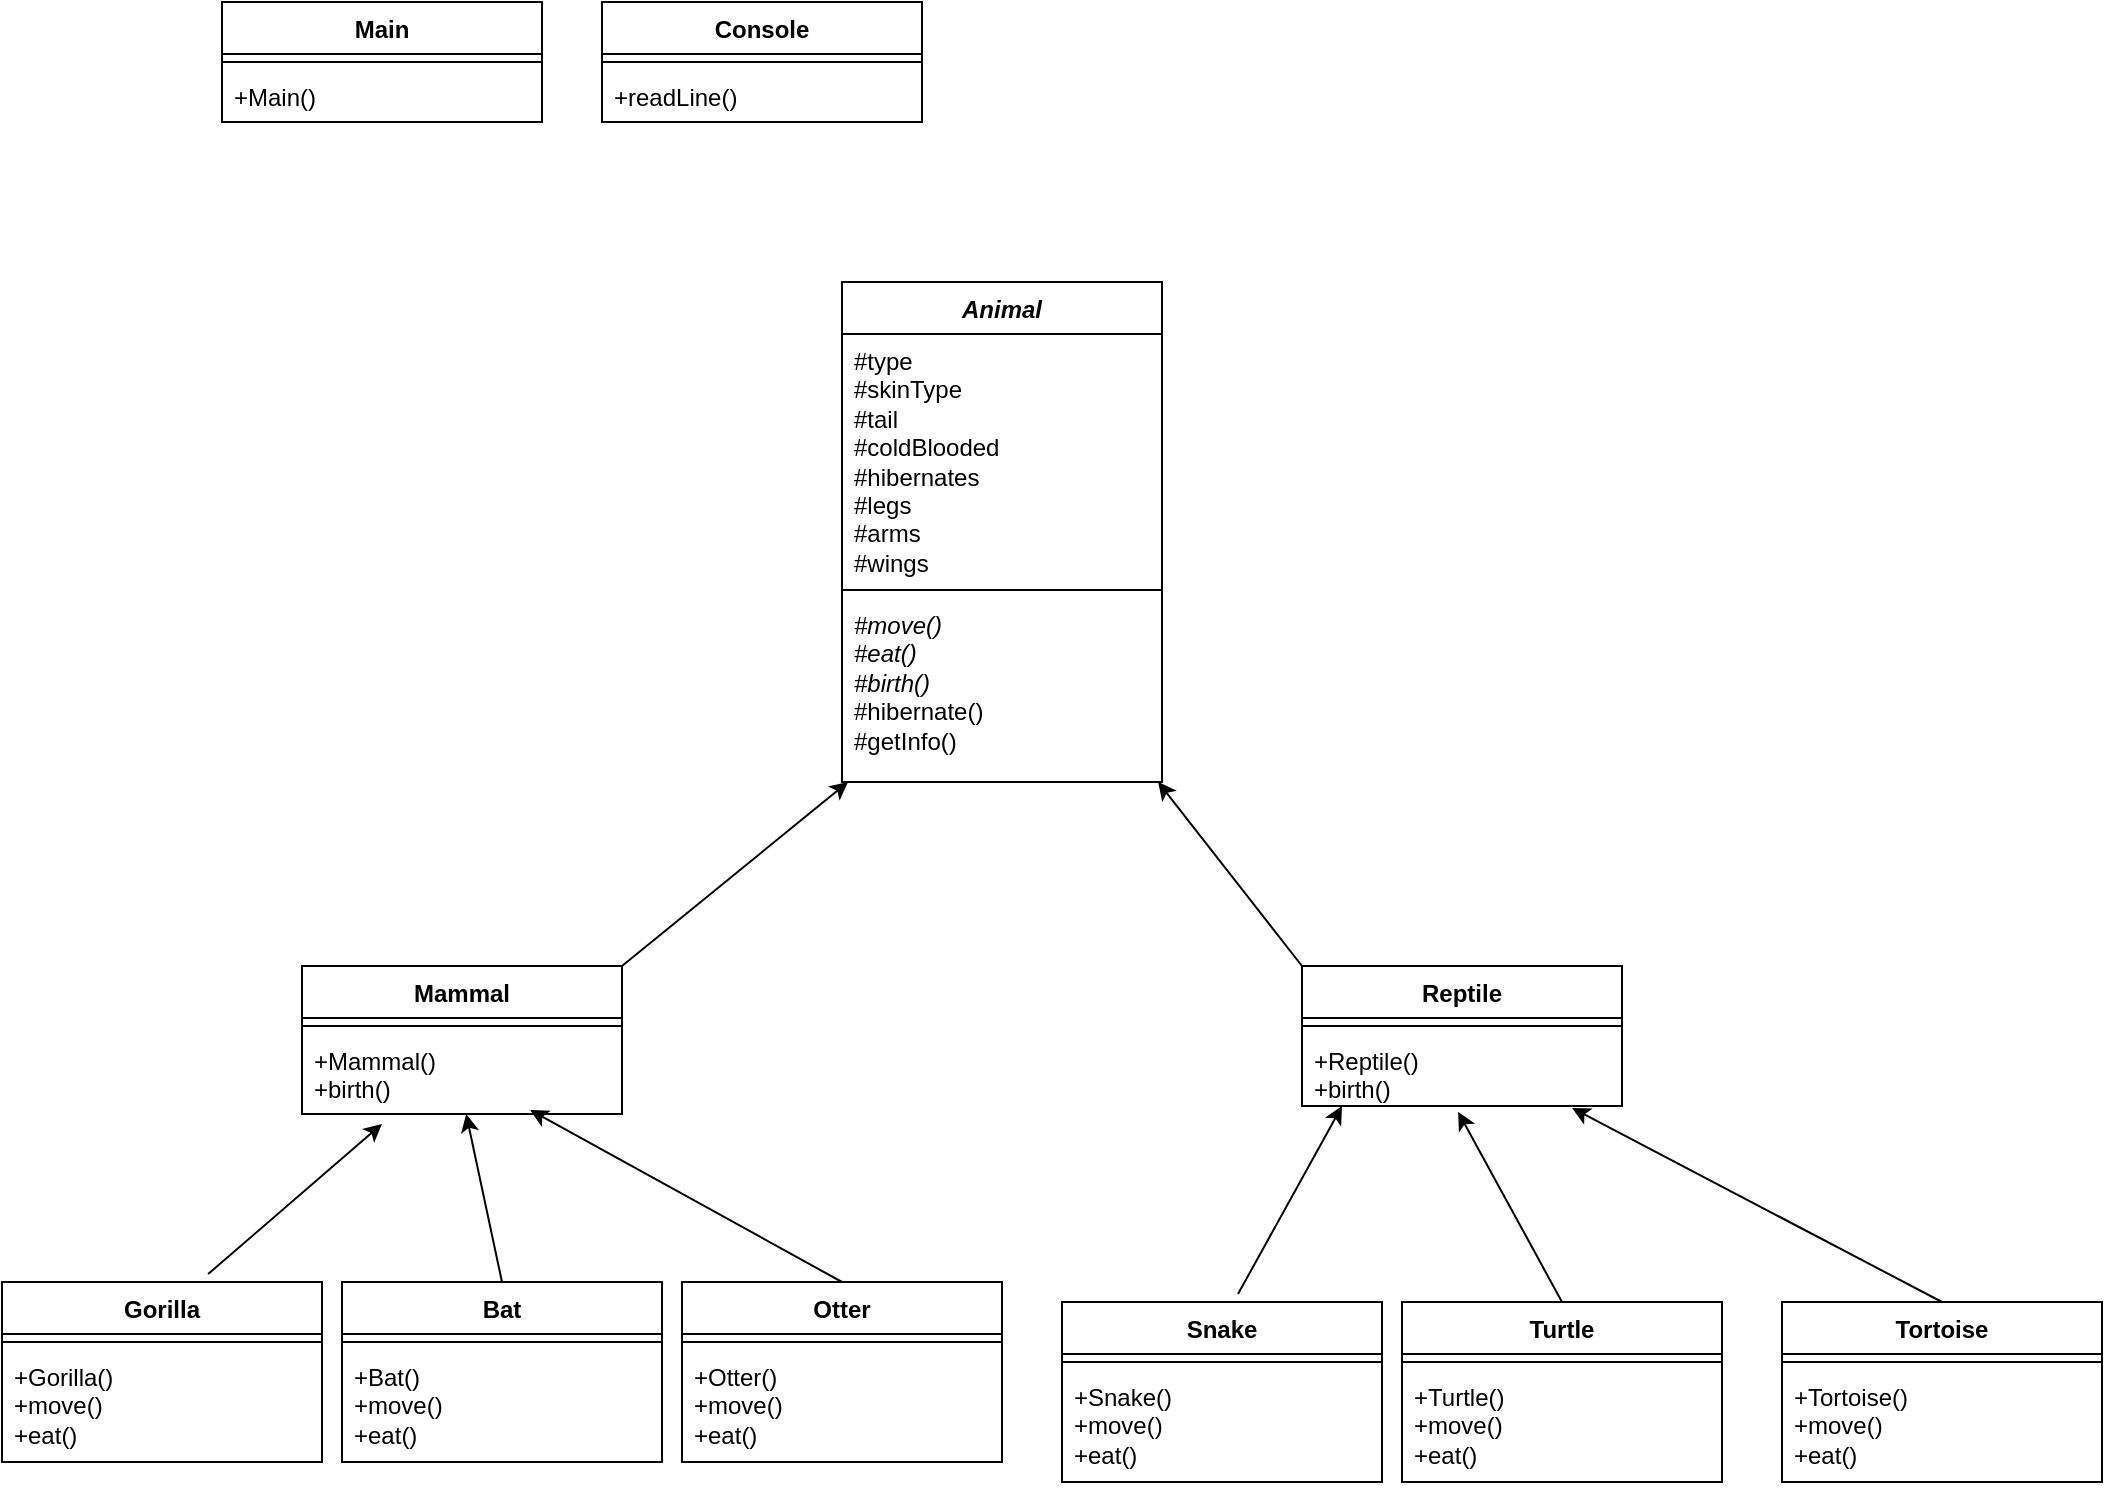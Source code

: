 <mxfile version="26.0.13">
  <diagram name="Page-1" id="Ed-_CJ8u8MagFQpiUTUI">
    <mxGraphModel dx="2261" dy="772" grid="1" gridSize="10" guides="1" tooltips="1" connect="1" arrows="1" fold="1" page="1" pageScale="1" pageWidth="827" pageHeight="1169" math="0" shadow="0">
      <root>
        <mxCell id="0" />
        <mxCell id="1" parent="0" />
        <mxCell id="VAol3gRicBpju-uUSyw3-1" value="Main" style="swimlane;fontStyle=1;align=center;verticalAlign=top;childLayout=stackLayout;horizontal=1;startSize=26;horizontalStack=0;resizeParent=1;resizeParentMax=0;resizeLast=0;collapsible=1;marginBottom=0;whiteSpace=wrap;html=1;" parent="1" vertex="1">
          <mxGeometry x="50" y="60" width="160" height="60" as="geometry" />
        </mxCell>
        <mxCell id="VAol3gRicBpju-uUSyw3-3" value="" style="line;strokeWidth=1;fillColor=none;align=left;verticalAlign=middle;spacingTop=-1;spacingLeft=3;spacingRight=3;rotatable=0;labelPosition=right;points=[];portConstraint=eastwest;strokeColor=inherit;" parent="VAol3gRicBpju-uUSyw3-1" vertex="1">
          <mxGeometry y="26" width="160" height="8" as="geometry" />
        </mxCell>
        <mxCell id="VAol3gRicBpju-uUSyw3-4" value="+Main()" style="text;strokeColor=none;fillColor=none;align=left;verticalAlign=top;spacingLeft=4;spacingRight=4;overflow=hidden;rotatable=0;points=[[0,0.5],[1,0.5]];portConstraint=eastwest;whiteSpace=wrap;html=1;" parent="VAol3gRicBpju-uUSyw3-1" vertex="1">
          <mxGeometry y="34" width="160" height="26" as="geometry" />
        </mxCell>
        <mxCell id="VAol3gRicBpju-uUSyw3-9" value="&lt;i style=&quot;&quot;&gt;Animal&lt;/i&gt;" style="swimlane;fontStyle=1;align=center;verticalAlign=top;childLayout=stackLayout;horizontal=1;startSize=26;horizontalStack=0;resizeParent=1;resizeParentMax=0;resizeLast=0;collapsible=1;marginBottom=0;whiteSpace=wrap;html=1;" parent="1" vertex="1">
          <mxGeometry x="360" y="200" width="160" height="250" as="geometry" />
        </mxCell>
        <mxCell id="VAol3gRicBpju-uUSyw3-10" value="#type&lt;div&gt;#skinType&lt;/div&gt;&lt;div&gt;#tail&lt;/div&gt;&lt;div&gt;#coldBlooded&lt;/div&gt;&lt;div&gt;#hibernates&lt;/div&gt;&lt;div&gt;#legs&lt;/div&gt;&lt;div&gt;#arms&lt;/div&gt;&lt;div&gt;#wings&lt;/div&gt;" style="text;strokeColor=none;fillColor=none;align=left;verticalAlign=top;spacingLeft=4;spacingRight=4;overflow=hidden;rotatable=0;points=[[0,0.5],[1,0.5]];portConstraint=eastwest;whiteSpace=wrap;html=1;" parent="VAol3gRicBpju-uUSyw3-9" vertex="1">
          <mxGeometry y="26" width="160" height="124" as="geometry" />
        </mxCell>
        <mxCell id="VAol3gRicBpju-uUSyw3-11" value="" style="line;strokeWidth=1;fillColor=none;align=left;verticalAlign=middle;spacingTop=-1;spacingLeft=3;spacingRight=3;rotatable=0;labelPosition=right;points=[];portConstraint=eastwest;strokeColor=inherit;" parent="VAol3gRicBpju-uUSyw3-9" vertex="1">
          <mxGeometry y="150" width="160" height="8" as="geometry" />
        </mxCell>
        <mxCell id="VAol3gRicBpju-uUSyw3-12" value="&lt;i&gt;#move()&lt;/i&gt;&lt;div&gt;&lt;i&gt;#eat()&lt;/i&gt;&lt;/div&gt;&lt;div&gt;&lt;i&gt;#birth()&lt;/i&gt;&lt;/div&gt;&lt;div&gt;#hibernate()&lt;/div&gt;&lt;div&gt;#getInfo()&lt;/div&gt;" style="text;strokeColor=none;fillColor=none;align=left;verticalAlign=top;spacingLeft=4;spacingRight=4;overflow=hidden;rotatable=0;points=[[0,0.5],[1,0.5]];portConstraint=eastwest;whiteSpace=wrap;html=1;" parent="VAol3gRicBpju-uUSyw3-9" vertex="1">
          <mxGeometry y="158" width="160" height="92" as="geometry" />
        </mxCell>
        <mxCell id="VAol3gRicBpju-uUSyw3-13" value="Mammal" style="swimlane;fontStyle=1;align=center;verticalAlign=top;childLayout=stackLayout;horizontal=1;startSize=26;horizontalStack=0;resizeParent=1;resizeParentMax=0;resizeLast=0;collapsible=1;marginBottom=0;whiteSpace=wrap;html=1;" parent="1" vertex="1">
          <mxGeometry x="90" y="542" width="160" height="74" as="geometry" />
        </mxCell>
        <mxCell id="VAol3gRicBpju-uUSyw3-15" value="" style="line;strokeWidth=1;fillColor=none;align=left;verticalAlign=middle;spacingTop=-1;spacingLeft=3;spacingRight=3;rotatable=0;labelPosition=right;points=[];portConstraint=eastwest;strokeColor=inherit;" parent="VAol3gRicBpju-uUSyw3-13" vertex="1">
          <mxGeometry y="26" width="160" height="8" as="geometry" />
        </mxCell>
        <mxCell id="VAol3gRicBpju-uUSyw3-16" value="+Mammal()&lt;div&gt;+birth()&lt;/div&gt;" style="text;strokeColor=none;fillColor=none;align=left;verticalAlign=top;spacingLeft=4;spacingRight=4;overflow=hidden;rotatable=0;points=[[0,0.5],[1,0.5]];portConstraint=eastwest;whiteSpace=wrap;html=1;" parent="VAol3gRicBpju-uUSyw3-13" vertex="1">
          <mxGeometry y="34" width="160" height="40" as="geometry" />
        </mxCell>
        <mxCell id="VAol3gRicBpju-uUSyw3-17" value="Reptile" style="swimlane;fontStyle=1;align=center;verticalAlign=top;childLayout=stackLayout;horizontal=1;startSize=26;horizontalStack=0;resizeParent=1;resizeParentMax=0;resizeLast=0;collapsible=1;marginBottom=0;whiteSpace=wrap;html=1;" parent="1" vertex="1">
          <mxGeometry x="590" y="542" width="160" height="70" as="geometry" />
        </mxCell>
        <mxCell id="VAol3gRicBpju-uUSyw3-19" value="" style="line;strokeWidth=1;fillColor=none;align=left;verticalAlign=middle;spacingTop=-1;spacingLeft=3;spacingRight=3;rotatable=0;labelPosition=right;points=[];portConstraint=eastwest;strokeColor=inherit;" parent="VAol3gRicBpju-uUSyw3-17" vertex="1">
          <mxGeometry y="26" width="160" height="8" as="geometry" />
        </mxCell>
        <mxCell id="VAol3gRicBpju-uUSyw3-20" value="&lt;div&gt;+Reptile()&lt;/div&gt;+birth()" style="text;strokeColor=none;fillColor=none;align=left;verticalAlign=top;spacingLeft=4;spacingRight=4;overflow=hidden;rotatable=0;points=[[0,0.5],[1,0.5]];portConstraint=eastwest;whiteSpace=wrap;html=1;" parent="VAol3gRicBpju-uUSyw3-17" vertex="1">
          <mxGeometry y="34" width="160" height="36" as="geometry" />
        </mxCell>
        <mxCell id="VAol3gRicBpju-uUSyw3-21" value="" style="endArrow=classic;html=1;rounded=0;entryX=0.019;entryY=1;entryDx=0;entryDy=0;entryPerimeter=0;exitX=1;exitY=0;exitDx=0;exitDy=0;" parent="1" source="VAol3gRicBpju-uUSyw3-13" target="VAol3gRicBpju-uUSyw3-12" edge="1">
          <mxGeometry width="50" height="50" relative="1" as="geometry">
            <mxPoint x="240" y="585" as="sourcePoint" />
            <mxPoint x="290" y="535" as="targetPoint" />
          </mxGeometry>
        </mxCell>
        <mxCell id="VAol3gRicBpju-uUSyw3-22" value="" style="endArrow=classic;html=1;rounded=0;entryX=0.988;entryY=1;entryDx=0;entryDy=0;entryPerimeter=0;exitX=0;exitY=0;exitDx=0;exitDy=0;" parent="1" source="VAol3gRicBpju-uUSyw3-17" target="VAol3gRicBpju-uUSyw3-12" edge="1">
          <mxGeometry width="50" height="50" relative="1" as="geometry">
            <mxPoint x="260" y="552" as="sourcePoint" />
            <mxPoint x="373" y="460" as="targetPoint" />
          </mxGeometry>
        </mxCell>
        <mxCell id="VAol3gRicBpju-uUSyw3-23" value="Bat" style="swimlane;fontStyle=1;align=center;verticalAlign=top;childLayout=stackLayout;horizontal=1;startSize=26;horizontalStack=0;resizeParent=1;resizeParentMax=0;resizeLast=0;collapsible=1;marginBottom=0;whiteSpace=wrap;html=1;" parent="1" vertex="1">
          <mxGeometry x="110" y="700" width="160" height="90" as="geometry" />
        </mxCell>
        <mxCell id="VAol3gRicBpju-uUSyw3-25" value="" style="line;strokeWidth=1;fillColor=none;align=left;verticalAlign=middle;spacingTop=-1;spacingLeft=3;spacingRight=3;rotatable=0;labelPosition=right;points=[];portConstraint=eastwest;strokeColor=inherit;" parent="VAol3gRicBpju-uUSyw3-23" vertex="1">
          <mxGeometry y="26" width="160" height="8" as="geometry" />
        </mxCell>
        <mxCell id="VAol3gRicBpju-uUSyw3-26" value="&lt;div&gt;+Bat()&lt;/div&gt;+move()&lt;div&gt;+eat()&lt;/div&gt;" style="text;strokeColor=none;fillColor=none;align=left;verticalAlign=top;spacingLeft=4;spacingRight=4;overflow=hidden;rotatable=0;points=[[0,0.5],[1,0.5]];portConstraint=eastwest;whiteSpace=wrap;html=1;" parent="VAol3gRicBpju-uUSyw3-23" vertex="1">
          <mxGeometry y="34" width="160" height="56" as="geometry" />
        </mxCell>
        <mxCell id="VAol3gRicBpju-uUSyw3-27" value="Gorilla" style="swimlane;fontStyle=1;align=center;verticalAlign=top;childLayout=stackLayout;horizontal=1;startSize=26;horizontalStack=0;resizeParent=1;resizeParentMax=0;resizeLast=0;collapsible=1;marginBottom=0;whiteSpace=wrap;html=1;" parent="1" vertex="1">
          <mxGeometry x="-60" y="700" width="160" height="90" as="geometry" />
        </mxCell>
        <mxCell id="VAol3gRicBpju-uUSyw3-28" value="" style="line;strokeWidth=1;fillColor=none;align=left;verticalAlign=middle;spacingTop=-1;spacingLeft=3;spacingRight=3;rotatable=0;labelPosition=right;points=[];portConstraint=eastwest;strokeColor=inherit;" parent="VAol3gRicBpju-uUSyw3-27" vertex="1">
          <mxGeometry y="26" width="160" height="8" as="geometry" />
        </mxCell>
        <mxCell id="VAol3gRicBpju-uUSyw3-29" value="&lt;div&gt;+Gorilla()&lt;/div&gt;+move()&lt;div&gt;+eat()&lt;/div&gt;" style="text;strokeColor=none;fillColor=none;align=left;verticalAlign=top;spacingLeft=4;spacingRight=4;overflow=hidden;rotatable=0;points=[[0,0.5],[1,0.5]];portConstraint=eastwest;whiteSpace=wrap;html=1;" parent="VAol3gRicBpju-uUSyw3-27" vertex="1">
          <mxGeometry y="34" width="160" height="56" as="geometry" />
        </mxCell>
        <mxCell id="VAol3gRicBpju-uUSyw3-30" value="Otter" style="swimlane;fontStyle=1;align=center;verticalAlign=top;childLayout=stackLayout;horizontal=1;startSize=26;horizontalStack=0;resizeParent=1;resizeParentMax=0;resizeLast=0;collapsible=1;marginBottom=0;whiteSpace=wrap;html=1;" parent="1" vertex="1">
          <mxGeometry x="280" y="700" width="160" height="90" as="geometry" />
        </mxCell>
        <mxCell id="VAol3gRicBpju-uUSyw3-31" value="" style="line;strokeWidth=1;fillColor=none;align=left;verticalAlign=middle;spacingTop=-1;spacingLeft=3;spacingRight=3;rotatable=0;labelPosition=right;points=[];portConstraint=eastwest;strokeColor=inherit;" parent="VAol3gRicBpju-uUSyw3-30" vertex="1">
          <mxGeometry y="26" width="160" height="8" as="geometry" />
        </mxCell>
        <mxCell id="VAol3gRicBpju-uUSyw3-32" value="&lt;div&gt;+Otter()&lt;/div&gt;+move()&lt;div&gt;+eat()&lt;/div&gt;" style="text;strokeColor=none;fillColor=none;align=left;verticalAlign=top;spacingLeft=4;spacingRight=4;overflow=hidden;rotatable=0;points=[[0,0.5],[1,0.5]];portConstraint=eastwest;whiteSpace=wrap;html=1;" parent="VAol3gRicBpju-uUSyw3-30" vertex="1">
          <mxGeometry y="34" width="160" height="56" as="geometry" />
        </mxCell>
        <mxCell id="VAol3gRicBpju-uUSyw3-33" value="" style="endArrow=classic;html=1;rounded=0;exitX=0.644;exitY=-0.044;exitDx=0;exitDy=0;exitPerimeter=0;entryX=0.25;entryY=1.125;entryDx=0;entryDy=0;entryPerimeter=0;" parent="1" source="VAol3gRicBpju-uUSyw3-27" target="VAol3gRicBpju-uUSyw3-16" edge="1">
          <mxGeometry width="50" height="50" relative="1" as="geometry">
            <mxPoint x="390" y="560" as="sourcePoint" />
            <mxPoint x="440" y="510" as="targetPoint" />
          </mxGeometry>
        </mxCell>
        <mxCell id="VAol3gRicBpju-uUSyw3-34" value="" style="endArrow=classic;html=1;rounded=0;exitX=0.5;exitY=0;exitDx=0;exitDy=0;entryX=0.513;entryY=1;entryDx=0;entryDy=0;entryPerimeter=0;" parent="1" source="VAol3gRicBpju-uUSyw3-23" target="VAol3gRicBpju-uUSyw3-16" edge="1">
          <mxGeometry width="50" height="50" relative="1" as="geometry">
            <mxPoint x="53" y="706" as="sourcePoint" />
            <mxPoint x="175" y="631" as="targetPoint" />
          </mxGeometry>
        </mxCell>
        <mxCell id="VAol3gRicBpju-uUSyw3-35" value="" style="endArrow=classic;html=1;rounded=0;exitX=0.5;exitY=0;exitDx=0;exitDy=0;entryX=0.713;entryY=0.95;entryDx=0;entryDy=0;entryPerimeter=0;" parent="1" source="VAol3gRicBpju-uUSyw3-30" target="VAol3gRicBpju-uUSyw3-16" edge="1">
          <mxGeometry width="50" height="50" relative="1" as="geometry">
            <mxPoint x="63" y="716" as="sourcePoint" />
            <mxPoint x="170" y="620" as="targetPoint" />
          </mxGeometry>
        </mxCell>
        <mxCell id="VAol3gRicBpju-uUSyw3-37" value="Snake" style="swimlane;fontStyle=1;align=center;verticalAlign=top;childLayout=stackLayout;horizontal=1;startSize=26;horizontalStack=0;resizeParent=1;resizeParentMax=0;resizeLast=0;collapsible=1;marginBottom=0;whiteSpace=wrap;html=1;" parent="1" vertex="1">
          <mxGeometry x="470" y="710" width="160" height="90" as="geometry" />
        </mxCell>
        <mxCell id="VAol3gRicBpju-uUSyw3-38" value="" style="line;strokeWidth=1;fillColor=none;align=left;verticalAlign=middle;spacingTop=-1;spacingLeft=3;spacingRight=3;rotatable=0;labelPosition=right;points=[];portConstraint=eastwest;strokeColor=inherit;" parent="VAol3gRicBpju-uUSyw3-37" vertex="1">
          <mxGeometry y="26" width="160" height="8" as="geometry" />
        </mxCell>
        <mxCell id="VAol3gRicBpju-uUSyw3-39" value="&lt;div&gt;+Snake()&lt;/div&gt;+move()&lt;div&gt;+eat()&lt;/div&gt;" style="text;strokeColor=none;fillColor=none;align=left;verticalAlign=top;spacingLeft=4;spacingRight=4;overflow=hidden;rotatable=0;points=[[0,0.5],[1,0.5]];portConstraint=eastwest;whiteSpace=wrap;html=1;" parent="VAol3gRicBpju-uUSyw3-37" vertex="1">
          <mxGeometry y="34" width="160" height="56" as="geometry" />
        </mxCell>
        <mxCell id="VAol3gRicBpju-uUSyw3-40" value="Tortoise" style="swimlane;fontStyle=1;align=center;verticalAlign=top;childLayout=stackLayout;horizontal=1;startSize=26;horizontalStack=0;resizeParent=1;resizeParentMax=0;resizeLast=0;collapsible=1;marginBottom=0;whiteSpace=wrap;html=1;" parent="1" vertex="1">
          <mxGeometry x="830" y="710" width="160" height="90" as="geometry" />
        </mxCell>
        <mxCell id="VAol3gRicBpju-uUSyw3-41" value="" style="line;strokeWidth=1;fillColor=none;align=left;verticalAlign=middle;spacingTop=-1;spacingLeft=3;spacingRight=3;rotatable=0;labelPosition=right;points=[];portConstraint=eastwest;strokeColor=inherit;" parent="VAol3gRicBpju-uUSyw3-40" vertex="1">
          <mxGeometry y="26" width="160" height="8" as="geometry" />
        </mxCell>
        <mxCell id="VAol3gRicBpju-uUSyw3-42" value="&lt;div&gt;+Tortoise()&lt;/div&gt;+move()&lt;div&gt;+eat()&lt;/div&gt;" style="text;strokeColor=none;fillColor=none;align=left;verticalAlign=top;spacingLeft=4;spacingRight=4;overflow=hidden;rotatable=0;points=[[0,0.5],[1,0.5]];portConstraint=eastwest;whiteSpace=wrap;html=1;" parent="VAol3gRicBpju-uUSyw3-40" vertex="1">
          <mxGeometry y="34" width="160" height="56" as="geometry" />
        </mxCell>
        <mxCell id="VAol3gRicBpju-uUSyw3-43" value="Turtle" style="swimlane;fontStyle=1;align=center;verticalAlign=top;childLayout=stackLayout;horizontal=1;startSize=26;horizontalStack=0;resizeParent=1;resizeParentMax=0;resizeLast=0;collapsible=1;marginBottom=0;whiteSpace=wrap;html=1;" parent="1" vertex="1">
          <mxGeometry x="640" y="710" width="160" height="90" as="geometry" />
        </mxCell>
        <mxCell id="VAol3gRicBpju-uUSyw3-44" value="" style="line;strokeWidth=1;fillColor=none;align=left;verticalAlign=middle;spacingTop=-1;spacingLeft=3;spacingRight=3;rotatable=0;labelPosition=right;points=[];portConstraint=eastwest;strokeColor=inherit;" parent="VAol3gRicBpju-uUSyw3-43" vertex="1">
          <mxGeometry y="26" width="160" height="8" as="geometry" />
        </mxCell>
        <mxCell id="VAol3gRicBpju-uUSyw3-45" value="&lt;div&gt;+Turtle()&lt;/div&gt;+move()&lt;div&gt;+eat()&lt;/div&gt;" style="text;strokeColor=none;fillColor=none;align=left;verticalAlign=top;spacingLeft=4;spacingRight=4;overflow=hidden;rotatable=0;points=[[0,0.5],[1,0.5]];portConstraint=eastwest;whiteSpace=wrap;html=1;" parent="VAol3gRicBpju-uUSyw3-43" vertex="1">
          <mxGeometry y="34" width="160" height="56" as="geometry" />
        </mxCell>
        <mxCell id="VAol3gRicBpju-uUSyw3-46" value="" style="endArrow=classic;html=1;rounded=0;entryX=0.844;entryY=1.028;entryDx=0;entryDy=0;entryPerimeter=0;exitX=0.5;exitY=0;exitDx=0;exitDy=0;" parent="1" source="VAol3gRicBpju-uUSyw3-40" target="VAol3gRicBpju-uUSyw3-20" edge="1">
          <mxGeometry width="50" height="50" relative="1" as="geometry">
            <mxPoint x="860" y="690" as="sourcePoint" />
            <mxPoint x="910" y="640" as="targetPoint" />
          </mxGeometry>
        </mxCell>
        <mxCell id="VAol3gRicBpju-uUSyw3-47" value="" style="endArrow=classic;html=1;rounded=0;entryX=0.125;entryY=1;entryDx=0;entryDy=0;entryPerimeter=0;exitX=0.55;exitY=-0.044;exitDx=0;exitDy=0;exitPerimeter=0;" parent="1" source="VAol3gRicBpju-uUSyw3-37" target="VAol3gRicBpju-uUSyw3-20" edge="1">
          <mxGeometry width="50" height="50" relative="1" as="geometry">
            <mxPoint x="540" y="710" as="sourcePoint" />
            <mxPoint x="590" y="660" as="targetPoint" />
          </mxGeometry>
        </mxCell>
        <mxCell id="VAol3gRicBpju-uUSyw3-48" value="" style="endArrow=classic;html=1;rounded=0;exitX=0.5;exitY=0;exitDx=0;exitDy=0;entryX=0.488;entryY=1.083;entryDx=0;entryDy=0;entryPerimeter=0;" parent="1" source="VAol3gRicBpju-uUSyw3-43" target="VAol3gRicBpju-uUSyw3-20" edge="1">
          <mxGeometry width="50" height="50" relative="1" as="geometry">
            <mxPoint x="660" y="690" as="sourcePoint" />
            <mxPoint x="710" y="640" as="targetPoint" />
          </mxGeometry>
        </mxCell>
        <mxCell id="VAol3gRicBpju-uUSyw3-49" value="Console" style="swimlane;fontStyle=1;align=center;verticalAlign=top;childLayout=stackLayout;horizontal=1;startSize=26;horizontalStack=0;resizeParent=1;resizeParentMax=0;resizeLast=0;collapsible=1;marginBottom=0;whiteSpace=wrap;html=1;" parent="1" vertex="1">
          <mxGeometry x="240" y="60" width="160" height="60" as="geometry" />
        </mxCell>
        <mxCell id="VAol3gRicBpju-uUSyw3-50" value="" style="line;strokeWidth=1;fillColor=none;align=left;verticalAlign=middle;spacingTop=-1;spacingLeft=3;spacingRight=3;rotatable=0;labelPosition=right;points=[];portConstraint=eastwest;strokeColor=inherit;" parent="VAol3gRicBpju-uUSyw3-49" vertex="1">
          <mxGeometry y="26" width="160" height="8" as="geometry" />
        </mxCell>
        <mxCell id="VAol3gRicBpju-uUSyw3-51" value="+readLine()" style="text;strokeColor=none;fillColor=none;align=left;verticalAlign=top;spacingLeft=4;spacingRight=4;overflow=hidden;rotatable=0;points=[[0,0.5],[1,0.5]];portConstraint=eastwest;whiteSpace=wrap;html=1;" parent="VAol3gRicBpju-uUSyw3-49" vertex="1">
          <mxGeometry y="34" width="160" height="26" as="geometry" />
        </mxCell>
      </root>
    </mxGraphModel>
  </diagram>
</mxfile>
